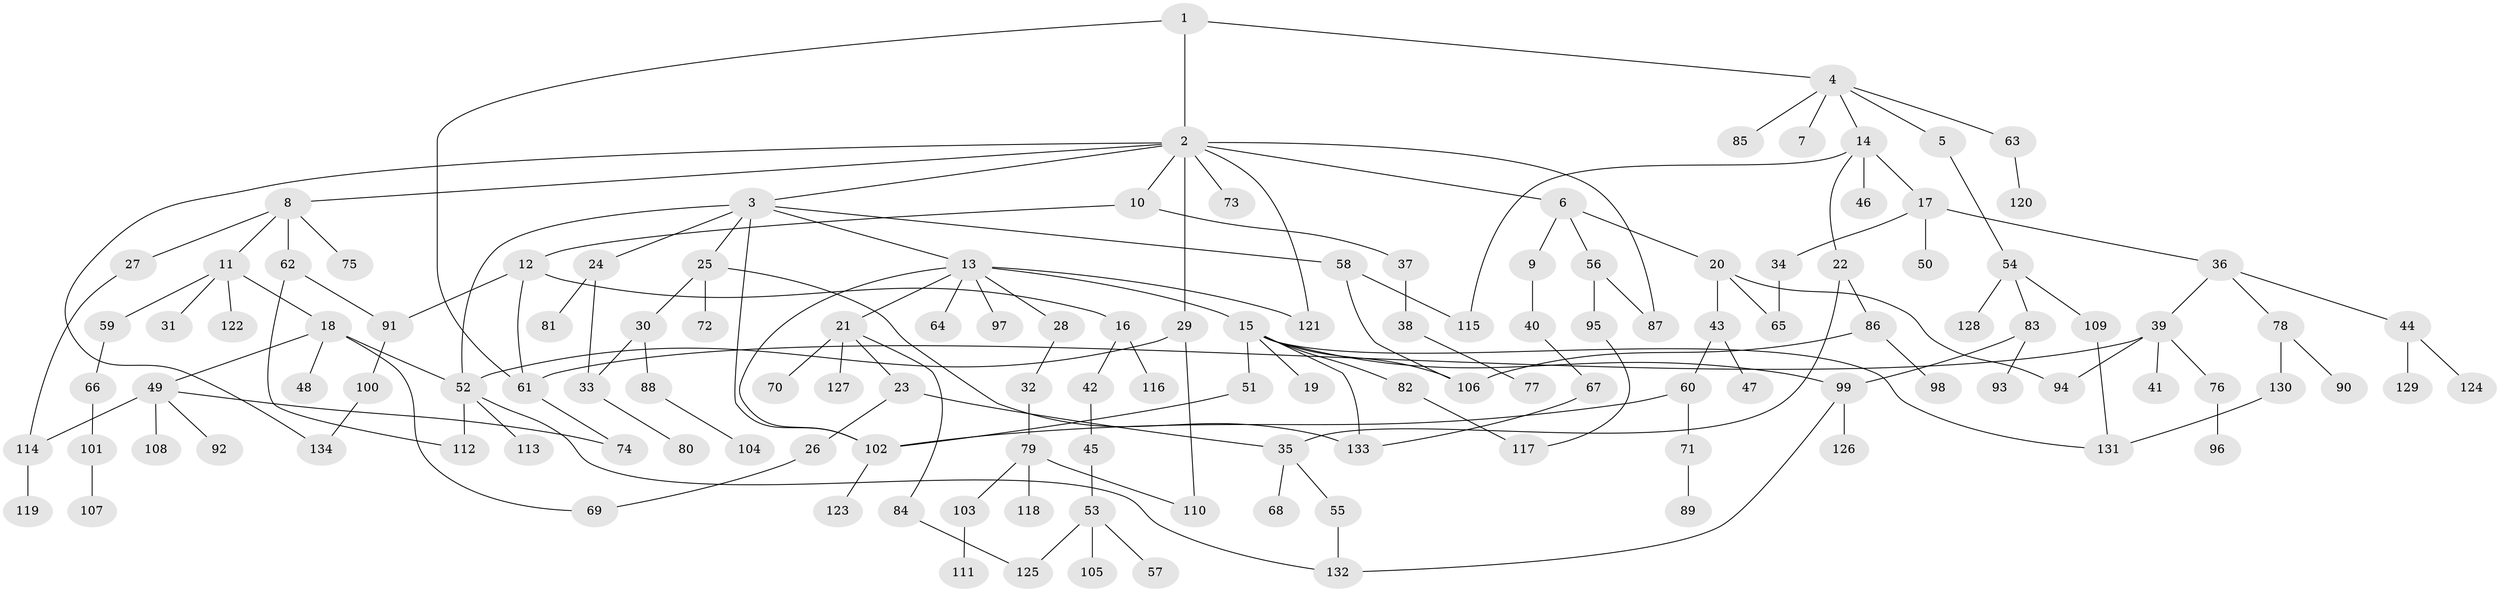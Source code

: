 // Generated by graph-tools (version 1.1) at 2025/10/02/27/25 16:10:52]
// undirected, 134 vertices, 165 edges
graph export_dot {
graph [start="1"]
  node [color=gray90,style=filled];
  1;
  2;
  3;
  4;
  5;
  6;
  7;
  8;
  9;
  10;
  11;
  12;
  13;
  14;
  15;
  16;
  17;
  18;
  19;
  20;
  21;
  22;
  23;
  24;
  25;
  26;
  27;
  28;
  29;
  30;
  31;
  32;
  33;
  34;
  35;
  36;
  37;
  38;
  39;
  40;
  41;
  42;
  43;
  44;
  45;
  46;
  47;
  48;
  49;
  50;
  51;
  52;
  53;
  54;
  55;
  56;
  57;
  58;
  59;
  60;
  61;
  62;
  63;
  64;
  65;
  66;
  67;
  68;
  69;
  70;
  71;
  72;
  73;
  74;
  75;
  76;
  77;
  78;
  79;
  80;
  81;
  82;
  83;
  84;
  85;
  86;
  87;
  88;
  89;
  90;
  91;
  92;
  93;
  94;
  95;
  96;
  97;
  98;
  99;
  100;
  101;
  102;
  103;
  104;
  105;
  106;
  107;
  108;
  109;
  110;
  111;
  112;
  113;
  114;
  115;
  116;
  117;
  118;
  119;
  120;
  121;
  122;
  123;
  124;
  125;
  126;
  127;
  128;
  129;
  130;
  131;
  132;
  133;
  134;
  1 -- 2;
  1 -- 4;
  1 -- 61;
  2 -- 3;
  2 -- 6;
  2 -- 8;
  2 -- 10;
  2 -- 29;
  2 -- 73;
  2 -- 121;
  2 -- 134;
  2 -- 87;
  3 -- 13;
  3 -- 24;
  3 -- 25;
  3 -- 52;
  3 -- 58;
  3 -- 102;
  4 -- 5;
  4 -- 7;
  4 -- 14;
  4 -- 63;
  4 -- 85;
  5 -- 54;
  6 -- 9;
  6 -- 20;
  6 -- 56;
  8 -- 11;
  8 -- 27;
  8 -- 62;
  8 -- 75;
  9 -- 40;
  10 -- 12;
  10 -- 37;
  11 -- 18;
  11 -- 31;
  11 -- 59;
  11 -- 122;
  12 -- 16;
  12 -- 61;
  12 -- 91;
  13 -- 15;
  13 -- 21;
  13 -- 28;
  13 -- 64;
  13 -- 97;
  13 -- 102;
  13 -- 121;
  14 -- 17;
  14 -- 22;
  14 -- 46;
  14 -- 115;
  15 -- 19;
  15 -- 51;
  15 -- 82;
  15 -- 99;
  15 -- 106;
  15 -- 131;
  15 -- 133;
  16 -- 42;
  16 -- 116;
  17 -- 34;
  17 -- 36;
  17 -- 50;
  18 -- 48;
  18 -- 49;
  18 -- 69;
  18 -- 52;
  20 -- 43;
  20 -- 65;
  20 -- 94;
  21 -- 23;
  21 -- 70;
  21 -- 84;
  21 -- 127;
  22 -- 86;
  22 -- 35;
  23 -- 26;
  23 -- 35;
  24 -- 81;
  24 -- 33;
  25 -- 30;
  25 -- 72;
  25 -- 133;
  26 -- 69;
  27 -- 114;
  28 -- 32;
  29 -- 110;
  29 -- 52;
  30 -- 33;
  30 -- 88;
  32 -- 79;
  33 -- 80;
  34 -- 65;
  35 -- 55;
  35 -- 68;
  36 -- 39;
  36 -- 44;
  36 -- 78;
  37 -- 38;
  38 -- 77;
  39 -- 41;
  39 -- 76;
  39 -- 94;
  39 -- 61;
  40 -- 67;
  42 -- 45;
  43 -- 47;
  43 -- 60;
  44 -- 124;
  44 -- 129;
  45 -- 53;
  49 -- 92;
  49 -- 108;
  49 -- 114;
  49 -- 74;
  51 -- 102;
  52 -- 113;
  52 -- 132;
  52 -- 112;
  53 -- 57;
  53 -- 105;
  53 -- 125;
  54 -- 83;
  54 -- 109;
  54 -- 128;
  55 -- 132;
  56 -- 87;
  56 -- 95;
  58 -- 115;
  58 -- 106;
  59 -- 66;
  60 -- 71;
  60 -- 102;
  61 -- 74;
  62 -- 112;
  62 -- 91;
  63 -- 120;
  66 -- 101;
  67 -- 133;
  71 -- 89;
  76 -- 96;
  78 -- 90;
  78 -- 130;
  79 -- 103;
  79 -- 110;
  79 -- 118;
  82 -- 117;
  83 -- 93;
  83 -- 99;
  84 -- 125;
  86 -- 98;
  86 -- 106;
  88 -- 104;
  91 -- 100;
  95 -- 117;
  99 -- 126;
  99 -- 132;
  100 -- 134;
  101 -- 107;
  102 -- 123;
  103 -- 111;
  109 -- 131;
  114 -- 119;
  130 -- 131;
}
